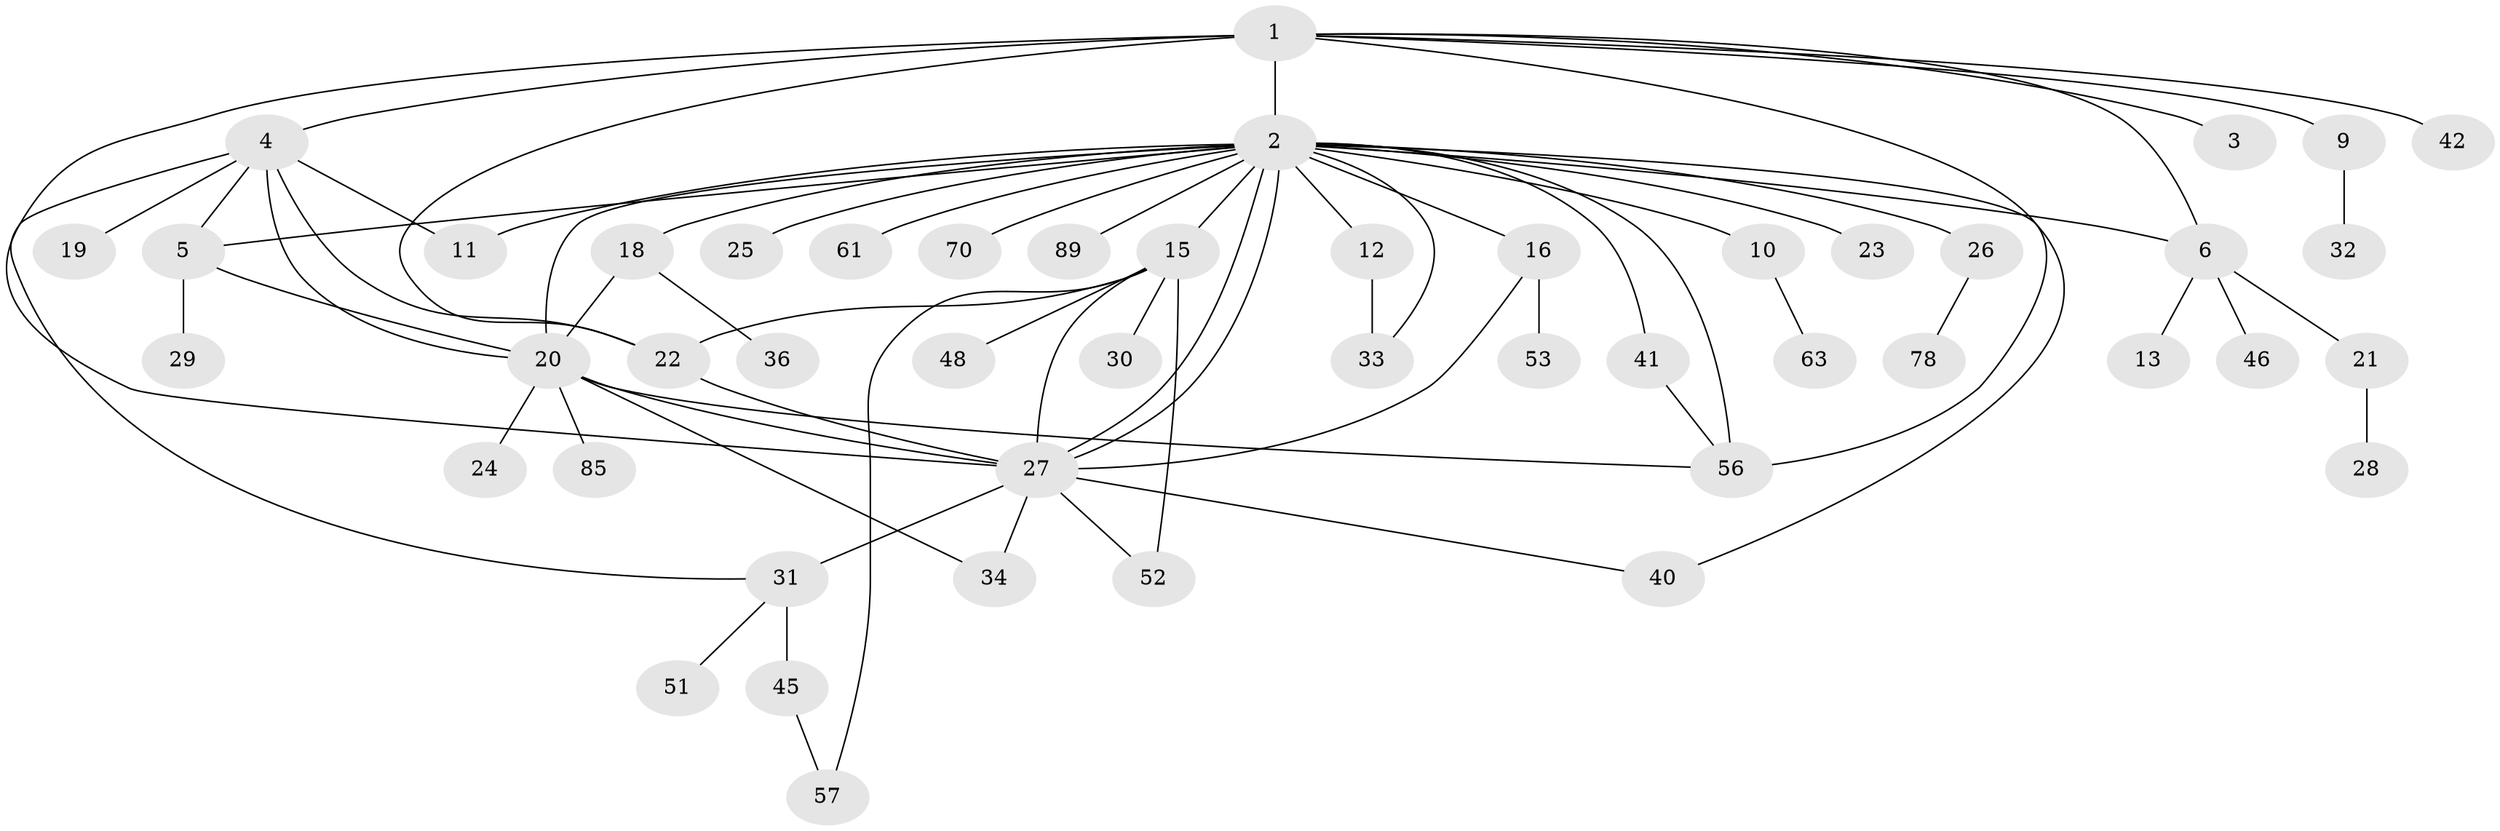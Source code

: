 // original degree distribution, {14: 0.010416666666666666, 37: 0.010416666666666666, 1: 0.4791666666666667, 6: 0.020833333333333332, 4: 0.07291666666666667, 5: 0.03125, 15: 0.010416666666666666, 2: 0.19791666666666666, 3: 0.125, 9: 0.010416666666666666, 12: 0.010416666666666666, 16: 0.010416666666666666, 8: 0.010416666666666666}
// Generated by graph-tools (version 1.1) at 2025/14/03/09/25 04:14:31]
// undirected, 48 vertices, 70 edges
graph export_dot {
graph [start="1"]
  node [color=gray90,style=filled];
  1 [super="+17"];
  2 [super="+66+7+14+67+90+94+96+76+86+71+84+81+37+8+65+44+54"];
  3;
  4 [super="+47"];
  5;
  6;
  9;
  10;
  11;
  12;
  13;
  15;
  16;
  18;
  19;
  20 [super="+43+62+80+69"];
  21;
  22 [super="+74+77+79+58"];
  23;
  24;
  25;
  26;
  27 [super="+35+38+59+50"];
  28;
  29;
  30 [super="+75"];
  31 [super="+49"];
  32;
  33;
  34;
  36;
  40;
  41 [super="+60"];
  42;
  45 [super="+83+88"];
  46;
  48;
  51;
  52;
  53;
  56;
  57 [super="+64"];
  61;
  63;
  70;
  78;
  85;
  89;
  1 -- 2 [weight=3];
  1 -- 3;
  1 -- 4 [weight=2];
  1 -- 6;
  1 -- 9;
  1 -- 27;
  1 -- 42;
  1 -- 56;
  1 -- 22;
  2 -- 5;
  2 -- 11 [weight=2];
  2 -- 12;
  2 -- 16;
  2 -- 18;
  2 -- 20 [weight=3];
  2 -- 25;
  2 -- 26;
  2 -- 27 [weight=3];
  2 -- 27;
  2 -- 40;
  2 -- 41;
  2 -- 56 [weight=2];
  2 -- 61;
  2 -- 6;
  2 -- 70;
  2 -- 10 [weight=3];
  2 -- 15;
  2 -- 23;
  2 -- 89;
  2 -- 33;
  4 -- 11;
  4 -- 19;
  4 -- 20 [weight=2];
  4 -- 5;
  4 -- 22;
  4 -- 31;
  5 -- 29;
  5 -- 20;
  6 -- 13;
  6 -- 21;
  6 -- 46;
  9 -- 32;
  10 -- 63;
  12 -- 33;
  15 -- 22 [weight=2];
  15 -- 27 [weight=2];
  15 -- 30;
  15 -- 48;
  15 -- 52;
  15 -- 57;
  16 -- 53;
  16 -- 27;
  18 -- 20;
  18 -- 36;
  20 -- 24;
  20 -- 27 [weight=2];
  20 -- 34;
  20 -- 56;
  20 -- 85;
  21 -- 28;
  22 -- 27;
  26 -- 78;
  27 -- 31 [weight=2];
  27 -- 34;
  27 -- 52;
  27 -- 40;
  31 -- 45;
  31 -- 51;
  41 -- 56;
  45 -- 57;
}
